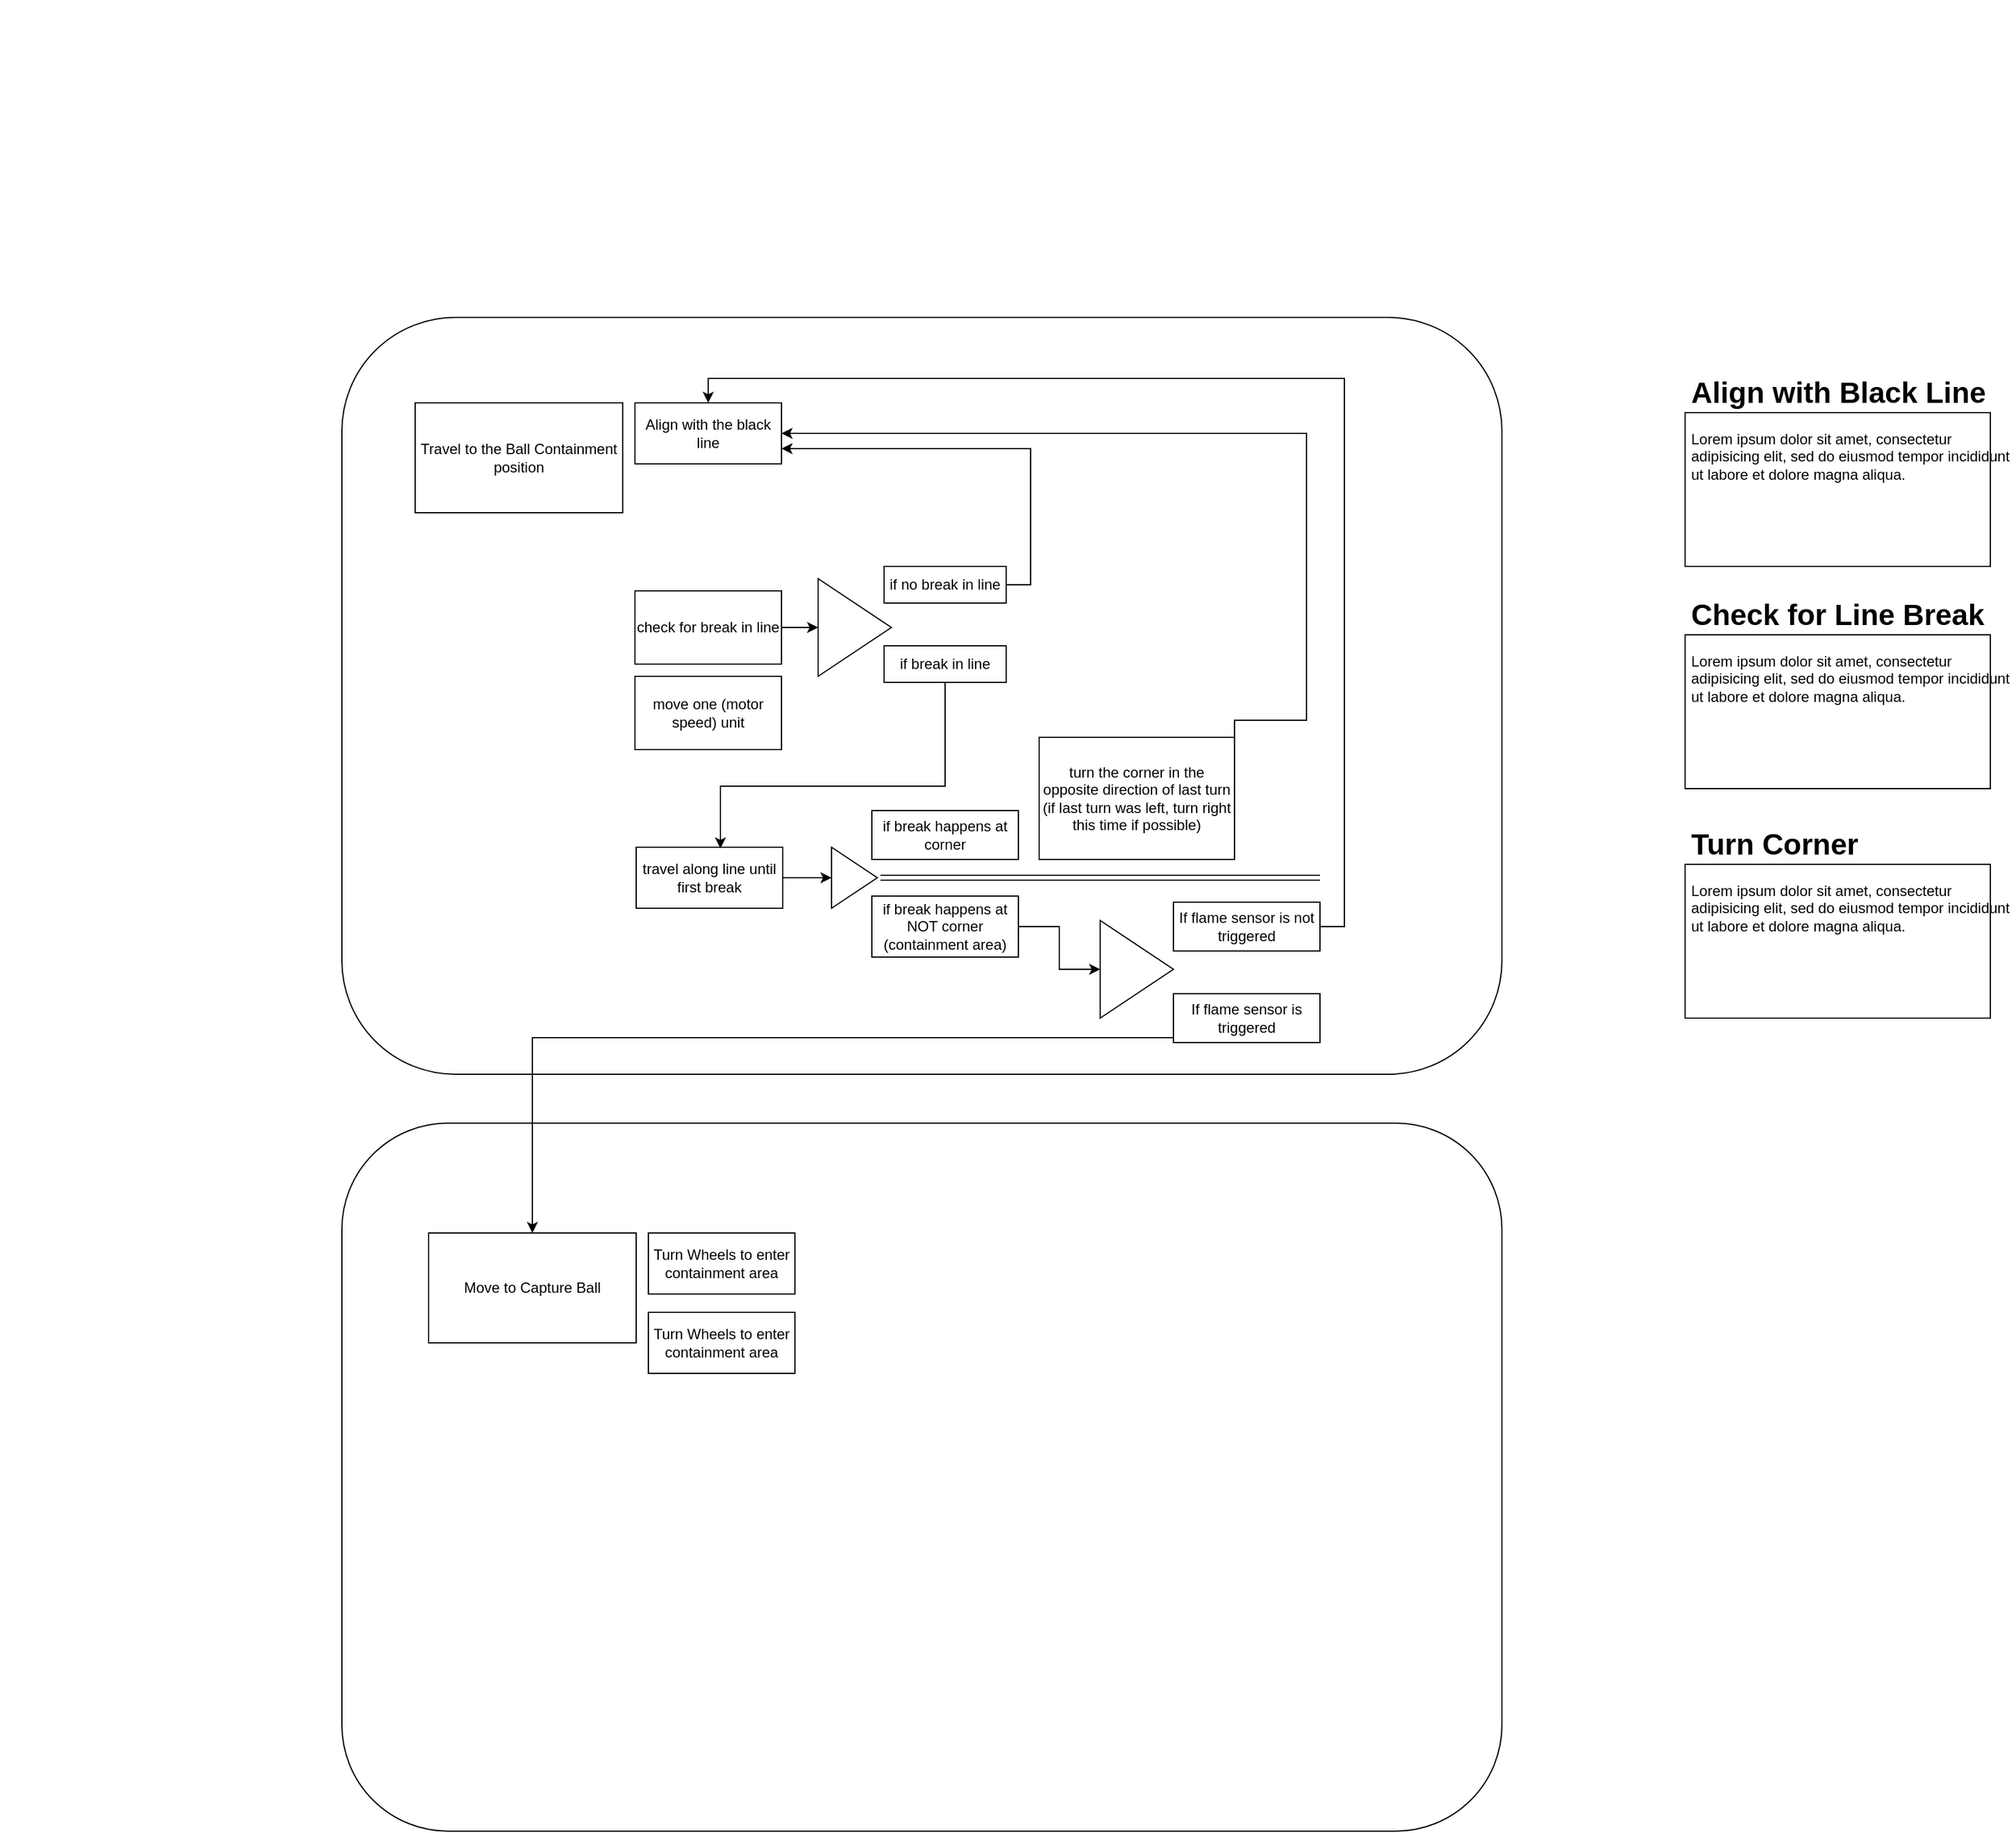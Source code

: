 <mxfile version="12.2.2" type="device" pages="1"><diagram id="f7gfxpW4gVyWyx4ijQYh" name="Page-1"><mxGraphModel dx="2367" dy="1799" grid="1" gridSize="10" guides="1" tooltips="1" connect="1" arrows="1" fold="1" page="1" pageScale="1" pageWidth="827" pageHeight="1169" math="0" shadow="0"><root><mxCell id="0"/><mxCell id="1" parent="0"/><mxCell id="5Wfyj3aHAr5oxTOOP6xu-24" value="" style="rounded=1;whiteSpace=wrap;html=1;" vertex="1" parent="1"><mxGeometry x="-10" y="650" width="950" height="580" as="geometry"/></mxCell><mxCell id="5Wfyj3aHAr5oxTOOP6xu-23" value="" style="rounded=1;whiteSpace=wrap;html=1;" vertex="1" parent="1"><mxGeometry x="-10" y="-10" width="950" height="620" as="geometry"/></mxCell><mxCell id="5Wfyj3aHAr5oxTOOP6xu-1" value="Travel to the Ball Containment position" style="rounded=0;whiteSpace=wrap;html=1;" vertex="1" parent="1"><mxGeometry x="50" y="60" width="170" height="90" as="geometry"/></mxCell><mxCell id="5Wfyj3aHAr5oxTOOP6xu-2" value="" style="shape=image;verticalLabelPosition=bottom;labelBackgroundColor=#ffffff;verticalAlign=top;aspect=fixed;imageAspect=0;image=https://scontent.fyto1-1.fna.fbcdn.net/v/t1.158-9/s1080x2048/78549344_2463156323932647_4418948875688083456_n.jpg?_nc_cat=105&amp;_nc_ohc=i6Jc0Y26qJ8AQm3ttF5f7PIEOWi_f6k7tChzr43Px6eN3K_r2DXOpeu6w&amp;_nc_ht=scontent.fyto1-1.fna&amp;oh=eaf7062225062f3d919008a831968bb8&amp;oe=5E85B003;" vertex="1" parent="1"><mxGeometry x="-290" y="-270" width="240" height="520" as="geometry"/></mxCell><mxCell id="5Wfyj3aHAr5oxTOOP6xu-3" value="Align with the black line" style="rounded=0;whiteSpace=wrap;html=1;" vertex="1" parent="1"><mxGeometry x="230" y="60" width="120" height="50" as="geometry"/></mxCell><mxCell id="5Wfyj3aHAr5oxTOOP6xu-5" value="travel along line until first break" style="rounded=0;whiteSpace=wrap;html=1;" vertex="1" parent="1"><mxGeometry x="231" y="424" width="120" height="50" as="geometry"/></mxCell><mxCell id="5Wfyj3aHAr5oxTOOP6xu-7" value="if break happens at corner" style="rounded=0;whiteSpace=wrap;html=1;" vertex="1" parent="1"><mxGeometry x="424" y="394" width="120" height="40" as="geometry"/></mxCell><mxCell id="5Wfyj3aHAr5oxTOOP6xu-8" value="" style="triangle;whiteSpace=wrap;html=1;" vertex="1" parent="1"><mxGeometry x="391" y="424" width="37.5" height="50" as="geometry"/></mxCell><mxCell id="5Wfyj3aHAr5oxTOOP6xu-9" value="" style="edgeStyle=orthogonalEdgeStyle;rounded=0;orthogonalLoop=1;jettySize=auto;html=1;" edge="1" parent="1" source="5Wfyj3aHAr5oxTOOP6xu-5" target="5Wfyj3aHAr5oxTOOP6xu-8"><mxGeometry relative="1" as="geometry"/></mxCell><mxCell id="5Wfyj3aHAr5oxTOOP6xu-10" value="if break happens at NOT corner (containment area)" style="rounded=0;whiteSpace=wrap;html=1;" vertex="1" parent="1"><mxGeometry x="424" y="464" width="120" height="50" as="geometry"/></mxCell><mxCell id="5Wfyj3aHAr5oxTOOP6xu-11" value="" style="shape=link;html=1;" edge="1" parent="1"><mxGeometry width="50" height="50" relative="1" as="geometry"><mxPoint x="431" y="449" as="sourcePoint"/><mxPoint x="791" y="449" as="targetPoint"/></mxGeometry></mxCell><mxCell id="5Wfyj3aHAr5oxTOOP6xu-12" value="" style="triangle;whiteSpace=wrap;html=1;" vertex="1" parent="1"><mxGeometry x="611" y="484" width="60" height="80" as="geometry"/></mxCell><mxCell id="5Wfyj3aHAr5oxTOOP6xu-13" value="" style="edgeStyle=orthogonalEdgeStyle;rounded=0;orthogonalLoop=1;jettySize=auto;html=1;" edge="1" parent="1" source="5Wfyj3aHAr5oxTOOP6xu-10" target="5Wfyj3aHAr5oxTOOP6xu-12"><mxGeometry relative="1" as="geometry"/></mxCell><mxCell id="5Wfyj3aHAr5oxTOOP6xu-47" style="edgeStyle=orthogonalEdgeStyle;rounded=0;orthogonalLoop=1;jettySize=auto;html=1;exitX=0;exitY=0.5;exitDx=0;exitDy=0;" edge="1" parent="1" source="5Wfyj3aHAr5oxTOOP6xu-14" target="5Wfyj3aHAr5oxTOOP6xu-19"><mxGeometry relative="1" as="geometry"><Array as="points"><mxPoint x="671" y="580"/><mxPoint x="146" y="580"/></Array></mxGeometry></mxCell><mxCell id="5Wfyj3aHAr5oxTOOP6xu-14" value="If flame sensor is triggered" style="rounded=0;whiteSpace=wrap;html=1;" vertex="1" parent="1"><mxGeometry x="671" y="544" width="120" height="40" as="geometry"/></mxCell><mxCell id="5Wfyj3aHAr5oxTOOP6xu-18" style="edgeStyle=orthogonalEdgeStyle;rounded=0;orthogonalLoop=1;jettySize=auto;html=1;exitX=1;exitY=0.5;exitDx=0;exitDy=0;entryX=0.5;entryY=0;entryDx=0;entryDy=0;" edge="1" parent="1" source="5Wfyj3aHAr5oxTOOP6xu-15" target="5Wfyj3aHAr5oxTOOP6xu-3"><mxGeometry relative="1" as="geometry"/></mxCell><mxCell id="5Wfyj3aHAr5oxTOOP6xu-15" value="If flame sensor is not triggered" style="rounded=0;whiteSpace=wrap;html=1;" vertex="1" parent="1"><mxGeometry x="671" y="469" width="120" height="40" as="geometry"/></mxCell><mxCell id="5Wfyj3aHAr5oxTOOP6xu-19" value="Move to Capture Ball" style="rounded=0;whiteSpace=wrap;html=1;" vertex="1" parent="1"><mxGeometry x="61" y="740" width="170" height="90" as="geometry"/></mxCell><mxCell id="5Wfyj3aHAr5oxTOOP6xu-20" value="Turn Wheels to enter containment area" style="rounded=0;whiteSpace=wrap;html=1;" vertex="1" parent="1"><mxGeometry x="241" y="740" width="120" height="50" as="geometry"/></mxCell><mxCell id="5Wfyj3aHAr5oxTOOP6xu-21" value="Turn Wheels to enter containment area" style="rounded=0;whiteSpace=wrap;html=1;" vertex="1" parent="1"><mxGeometry x="241" y="805" width="120" height="50" as="geometry"/></mxCell><mxCell id="5Wfyj3aHAr5oxTOOP6xu-26" style="edgeStyle=orthogonalEdgeStyle;rounded=0;orthogonalLoop=1;jettySize=auto;html=1;exitX=1;exitY=0.5;exitDx=0;exitDy=0;" edge="1" parent="1" source="5Wfyj3aHAr5oxTOOP6xu-25" target="5Wfyj3aHAr5oxTOOP6xu-3"><mxGeometry relative="1" as="geometry"><Array as="points"><mxPoint x="780" y="320"/><mxPoint x="780" y="85"/></Array></mxGeometry></mxCell><mxCell id="5Wfyj3aHAr5oxTOOP6xu-25" value="turn the corner in the opposite direction of last turn (if last turn was left, turn right this time if possible)" style="rounded=0;whiteSpace=wrap;html=1;" vertex="1" parent="1"><mxGeometry x="561" y="334" width="160" height="100" as="geometry"/></mxCell><mxCell id="5Wfyj3aHAr5oxTOOP6xu-36" style="edgeStyle=orthogonalEdgeStyle;rounded=0;orthogonalLoop=1;jettySize=auto;html=1;exitX=1;exitY=0.5;exitDx=0;exitDy=0;entryX=0;entryY=0.5;entryDx=0;entryDy=0;" edge="1" parent="1" source="5Wfyj3aHAr5oxTOOP6xu-29" target="5Wfyj3aHAr5oxTOOP6xu-31"><mxGeometry relative="1" as="geometry"/></mxCell><mxCell id="5Wfyj3aHAr5oxTOOP6xu-29" value="check for break in line" style="rounded=0;whiteSpace=wrap;html=1;" vertex="1" parent="1"><mxGeometry x="230" y="214" width="120" height="60" as="geometry"/></mxCell><mxCell id="5Wfyj3aHAr5oxTOOP6xu-30" value="move one (motor speed) unit" style="rounded=0;whiteSpace=wrap;html=1;" vertex="1" parent="1"><mxGeometry x="230" y="284" width="120" height="60" as="geometry"/></mxCell><mxCell id="5Wfyj3aHAr5oxTOOP6xu-31" value="" style="triangle;whiteSpace=wrap;html=1;" vertex="1" parent="1"><mxGeometry x="380" y="204" width="60" height="80" as="geometry"/></mxCell><mxCell id="5Wfyj3aHAr5oxTOOP6xu-39" style="edgeStyle=orthogonalEdgeStyle;rounded=0;orthogonalLoop=1;jettySize=auto;html=1;exitX=1;exitY=0.5;exitDx=0;exitDy=0;entryX=1;entryY=0.75;entryDx=0;entryDy=0;" edge="1" parent="1" source="5Wfyj3aHAr5oxTOOP6xu-32" target="5Wfyj3aHAr5oxTOOP6xu-3"><mxGeometry relative="1" as="geometry"/></mxCell><mxCell id="5Wfyj3aHAr5oxTOOP6xu-32" value="if no break in line" style="rounded=0;whiteSpace=wrap;html=1;" vertex="1" parent="1"><mxGeometry x="434" y="194" width="100" height="30" as="geometry"/></mxCell><mxCell id="5Wfyj3aHAr5oxTOOP6xu-34" style="edgeStyle=orthogonalEdgeStyle;rounded=0;orthogonalLoop=1;jettySize=auto;html=1;exitX=0.5;exitY=1;exitDx=0;exitDy=0;entryX=0.575;entryY=0.02;entryDx=0;entryDy=0;entryPerimeter=0;" edge="1" parent="1" source="5Wfyj3aHAr5oxTOOP6xu-33" target="5Wfyj3aHAr5oxTOOP6xu-5"><mxGeometry relative="1" as="geometry"><Array as="points"><mxPoint x="484" y="374"/><mxPoint x="300" y="374"/></Array></mxGeometry></mxCell><mxCell id="5Wfyj3aHAr5oxTOOP6xu-33" value="if break in line" style="rounded=0;whiteSpace=wrap;html=1;" vertex="1" parent="1"><mxGeometry x="434" y="259" width="100" height="30" as="geometry"/></mxCell><mxCell id="5Wfyj3aHAr5oxTOOP6xu-40" value="" style="rounded=0;whiteSpace=wrap;html=1;" vertex="1" parent="1"><mxGeometry x="1090" y="250" width="250" height="126" as="geometry"/></mxCell><mxCell id="5Wfyj3aHAr5oxTOOP6xu-41" value="&lt;h1&gt;Check for Line Break&lt;/h1&gt;&lt;p&gt;Lorem ipsum dolor sit amet, consectetur adipisicing elit, sed do eiusmod tempor incididunt ut labore et dolore magna aliqua.&lt;/p&gt;" style="text;html=1;strokeColor=none;fillColor=none;spacing=5;spacingTop=-20;whiteSpace=wrap;overflow=hidden;rounded=0;" vertex="1" parent="1"><mxGeometry x="1090" y="214" width="270" height="120" as="geometry"/></mxCell><mxCell id="5Wfyj3aHAr5oxTOOP6xu-42" value="" style="rounded=0;whiteSpace=wrap;html=1;" vertex="1" parent="1"><mxGeometry x="1090" y="68" width="250" height="126" as="geometry"/></mxCell><mxCell id="5Wfyj3aHAr5oxTOOP6xu-43" value="&lt;h1&gt;Align with Black Line&lt;/h1&gt;&lt;p&gt;Lorem ipsum dolor sit amet, consectetur adipisicing elit, sed do eiusmod tempor incididunt ut labore et dolore magna aliqua.&lt;/p&gt;" style="text;html=1;strokeColor=none;fillColor=none;spacing=5;spacingTop=-20;whiteSpace=wrap;overflow=hidden;rounded=0;" vertex="1" parent="1"><mxGeometry x="1090" y="32" width="270" height="120" as="geometry"/></mxCell><mxCell id="5Wfyj3aHAr5oxTOOP6xu-44" value="" style="rounded=0;whiteSpace=wrap;html=1;" vertex="1" parent="1"><mxGeometry x="1090" y="438" width="250" height="126" as="geometry"/></mxCell><mxCell id="5Wfyj3aHAr5oxTOOP6xu-45" value="&lt;h1&gt;Turn Corner&lt;/h1&gt;&lt;p&gt;Lorem ipsum dolor sit amet, consectetur adipisicing elit, sed do eiusmod tempor incididunt ut labore et dolore magna aliqua.&lt;/p&gt;" style="text;html=1;strokeColor=none;fillColor=none;spacing=5;spacingTop=-20;whiteSpace=wrap;overflow=hidden;rounded=0;" vertex="1" parent="1"><mxGeometry x="1090" y="402" width="270" height="120" as="geometry"/></mxCell></root></mxGraphModel></diagram></mxfile>